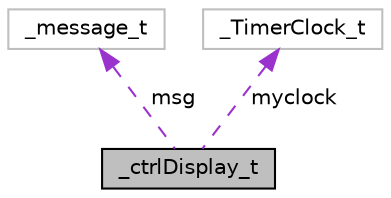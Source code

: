 digraph "_ctrlDisplay_t"
{
 // LATEX_PDF_SIZE
  edge [fontname="Helvetica",fontsize="10",labelfontname="Helvetica",labelfontsize="10"];
  node [fontname="Helvetica",fontsize="10",shape=record];
  Node1 [label="_ctrlDisplay_t",height=0.2,width=0.4,color="black", fillcolor="grey75", style="filled", fontcolor="black",tooltip=" "];
  Node2 -> Node1 [dir="back",color="darkorchid3",fontsize="10",style="dashed",label=" msg" ,fontname="Helvetica"];
  Node2 [label="_message_t",height=0.2,width=0.4,color="grey75", fillcolor="white", style="filled",URL="$struct__message__t.html",tooltip=" "];
  Node3 -> Node1 [dir="back",color="darkorchid3",fontsize="10",style="dashed",label=" myclock" ,fontname="Helvetica"];
  Node3 [label="_TimerClock_t",height=0.2,width=0.4,color="grey75", fillcolor="white", style="filled",URL="$struct___timer_clock__t.html",tooltip=" "];
}
